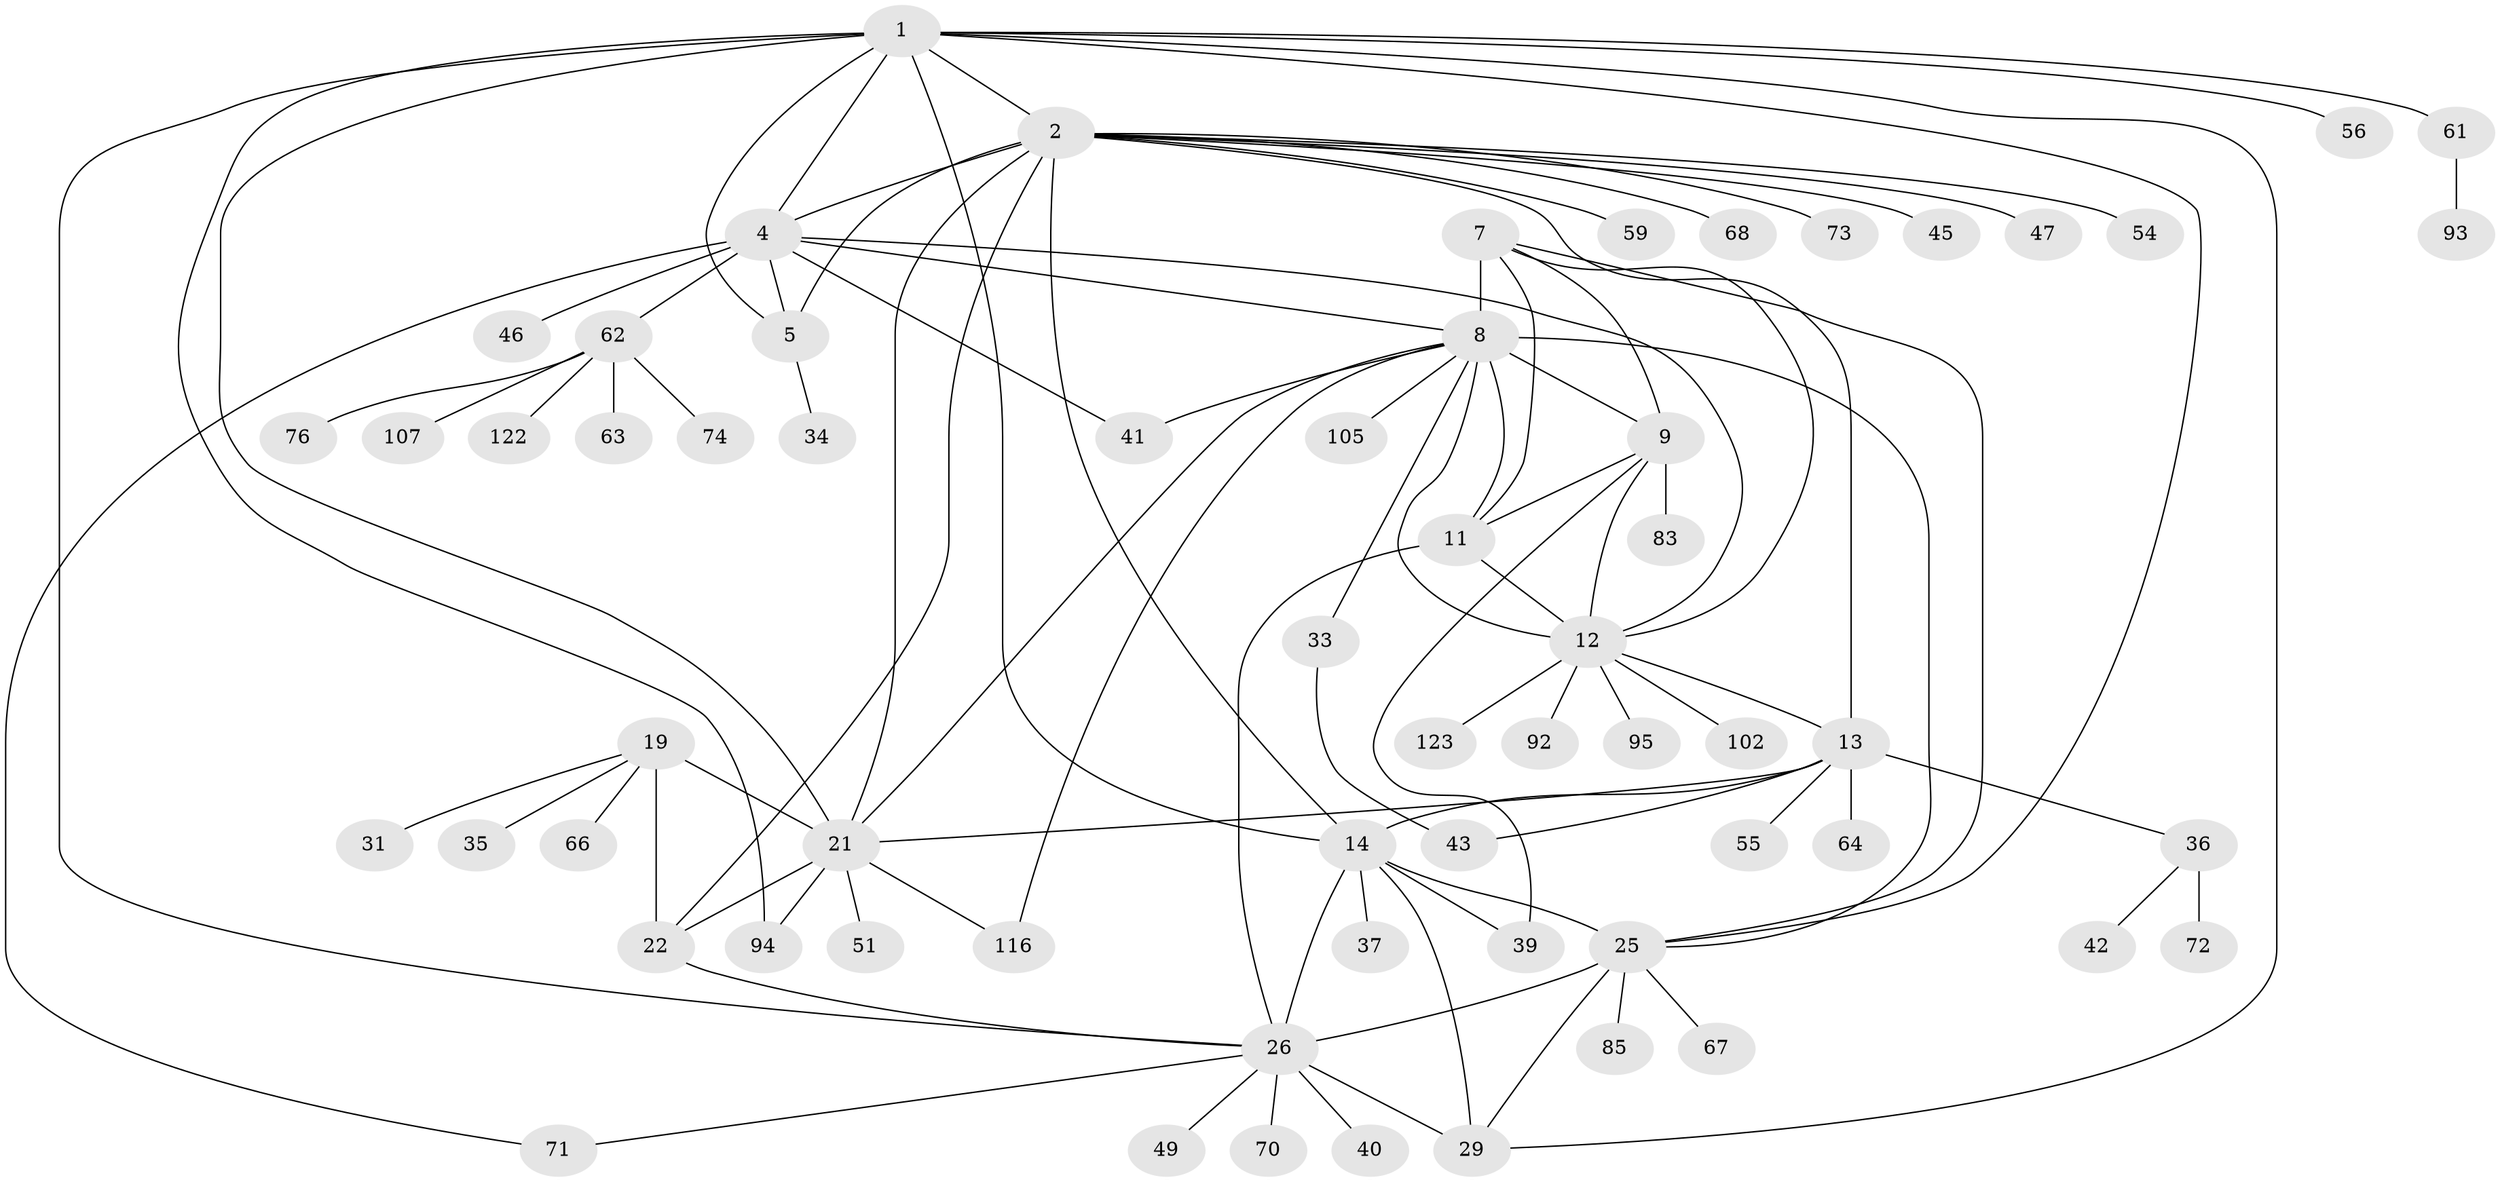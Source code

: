 // original degree distribution, {7: 0.064, 11: 0.024, 13: 0.016, 6: 0.04, 12: 0.016, 8: 0.032, 5: 0.016, 10: 0.016, 9: 0.024, 1: 0.568, 2: 0.144, 4: 0.016, 3: 0.024}
// Generated by graph-tools (version 1.1) at 2025/19/03/04/25 18:19:33]
// undirected, 62 vertices, 95 edges
graph export_dot {
graph [start="1"]
  node [color=gray90,style=filled];
  1 [super="+27"];
  2 [super="+3"];
  4 [super="+60+110+109+120+113+6"];
  5;
  7 [super="+117"];
  8 [super="+10+121"];
  9;
  11;
  12;
  13 [super="+108+16"];
  14 [super="+28+17"];
  19 [super="+106+44+20"];
  21 [super="+96"];
  22 [super="+23+91+112+115"];
  25;
  26 [super="+90+30+52+58"];
  29;
  31;
  33;
  34;
  35;
  36 [super="+88"];
  37;
  39 [super="+78"];
  40;
  41;
  42;
  43;
  45;
  46;
  47;
  49;
  51 [super="+118+81"];
  54;
  55;
  56;
  59;
  61;
  62;
  63 [super="+86"];
  64;
  66 [super="+80+114+98"];
  67 [super="+77"];
  68;
  70;
  71;
  72;
  73;
  74;
  76;
  83;
  85;
  92;
  93;
  94;
  95;
  102;
  105;
  107;
  116;
  122;
  123;
  1 -- 2 [weight=2];
  1 -- 4 [weight=2];
  1 -- 5;
  1 -- 56;
  1 -- 29;
  1 -- 21;
  1 -- 25;
  1 -- 26 [weight=2];
  1 -- 61;
  1 -- 94;
  1 -- 14;
  2 -- 4 [weight=4];
  2 -- 5 [weight=2];
  2 -- 22;
  2 -- 59;
  2 -- 68;
  2 -- 73;
  2 -- 45;
  2 -- 13 [weight=3];
  2 -- 14 [weight=2];
  2 -- 47;
  2 -- 21;
  2 -- 54;
  4 -- 5 [weight=2];
  4 -- 41;
  4 -- 71;
  4 -- 8;
  4 -- 12;
  4 -- 46;
  4 -- 62;
  5 -- 34;
  7 -- 8 [weight=2];
  7 -- 9;
  7 -- 11;
  7 -- 12;
  7 -- 25;
  8 -- 9 [weight=2];
  8 -- 11 [weight=2];
  8 -- 12 [weight=2];
  8 -- 25;
  8 -- 33;
  8 -- 41;
  8 -- 105;
  8 -- 116;
  8 -- 21;
  9 -- 11;
  9 -- 12;
  9 -- 39;
  9 -- 83;
  11 -- 12;
  11 -- 26;
  12 -- 92;
  12 -- 95;
  12 -- 102;
  12 -- 123;
  12 -- 13;
  13 -- 14 [weight=6];
  13 -- 36;
  13 -- 64;
  13 -- 43;
  13 -- 21;
  13 -- 55;
  14 -- 37;
  14 -- 39;
  14 -- 25;
  14 -- 26 [weight=2];
  14 -- 29;
  19 -- 21 [weight=3];
  19 -- 22 [weight=6];
  19 -- 66;
  19 -- 35;
  19 -- 31;
  21 -- 22 [weight=2];
  21 -- 51;
  21 -- 94;
  21 -- 116;
  22 -- 26;
  25 -- 26 [weight=2];
  25 -- 29;
  25 -- 67;
  25 -- 85;
  26 -- 29 [weight=2];
  26 -- 49;
  26 -- 40;
  26 -- 70;
  26 -- 71;
  33 -- 43;
  36 -- 42;
  36 -- 72;
  61 -- 93;
  62 -- 63;
  62 -- 74;
  62 -- 76;
  62 -- 107;
  62 -- 122;
}
